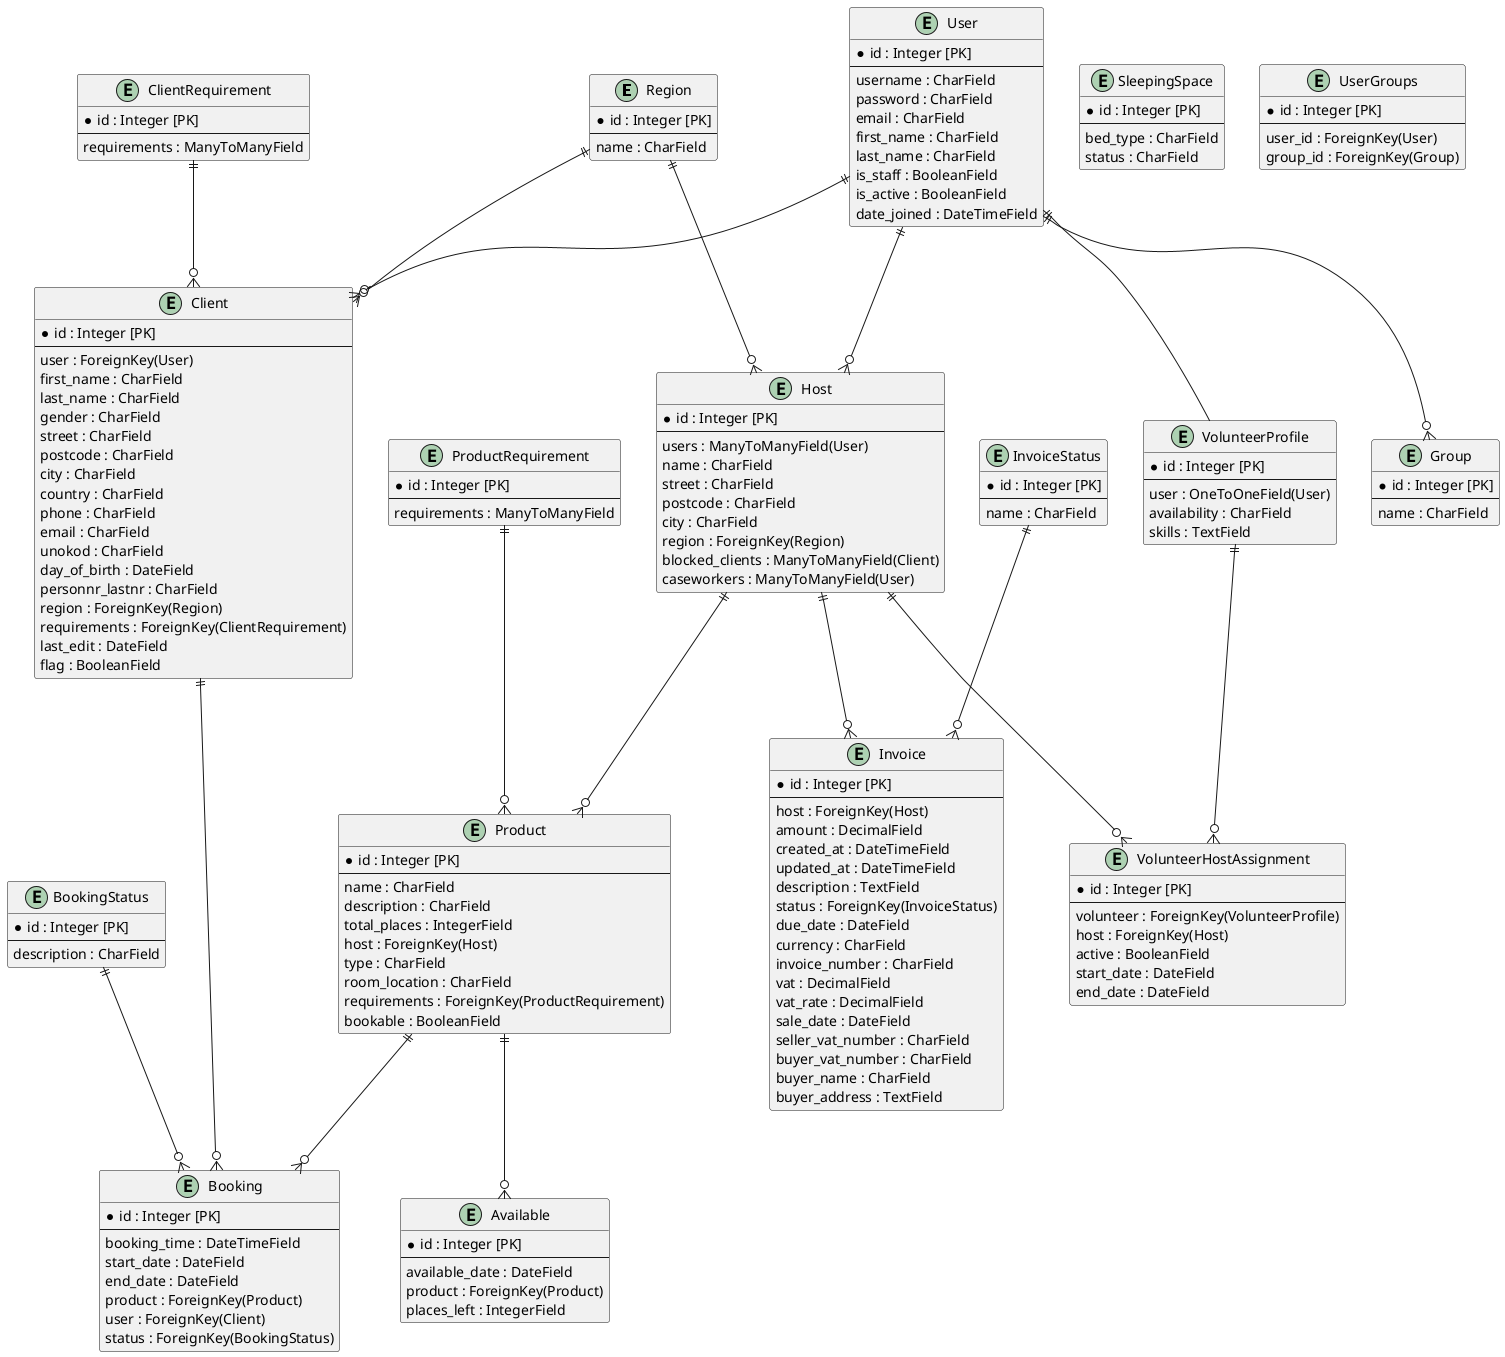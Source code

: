 @startuml
entity Region {
    * id : Integer [PK]
    --
    name : CharField
}

entity ClientRequirement {
    * id : Integer [PK]
    --
    requirements : ManyToManyField
}

entity ProductRequirement {
    * id : Integer [PK]
    --
    requirements : ManyToManyField
}

entity Client {
    * id : Integer [PK]
    --
    user : ForeignKey(User)
    first_name : CharField
    last_name : CharField
    gender : CharField
    street : CharField
    postcode : CharField
    city : CharField
    country : CharField
    phone : CharField
    email : CharField
    unokod : CharField
    day_of_birth : DateField
    personnr_lastnr : CharField
    region : ForeignKey(Region)
    requirements : ForeignKey(ClientRequirement)
    last_edit : DateField
    flag : BooleanField
}

entity Host {
    * id : Integer [PK]
    --
    users : ManyToManyField(User)
    name : CharField
    street : CharField
    postcode : CharField
    city : CharField
    region : ForeignKey(Region)
    blocked_clients : ManyToManyField(Client)
    caseworkers : ManyToManyField(User)
}

entity Product {
    * id : Integer [PK]
    --
    name : CharField
    description : CharField
    total_places : IntegerField
    host : ForeignKey(Host)
    type : CharField
    room_location : CharField
    requirements : ForeignKey(ProductRequirement)
    bookable : BooleanField
}

entity BookingStatus {
    * id : Integer [PK]
    --
    description : CharField
}

entity Booking {
    * id : Integer [PK]
    --
    booking_time : DateTimeField
    start_date : DateField
    end_date : DateField
    product : ForeignKey(Product)
    user : ForeignKey(Client)
    status : ForeignKey(BookingStatus)
}

entity Available {
    * id : Integer [PK]
    --
    available_date : DateField
    product : ForeignKey(Product)
    places_left : IntegerField
}

entity InvoiceStatus {
    * id : Integer [PK]
    --
    name : CharField
}

entity Invoice {
    * id : Integer [PK]
    --
    host : ForeignKey(Host)
    amount : DecimalField
    created_at : DateTimeField
    updated_at : DateTimeField
    description : TextField
    status : ForeignKey(InvoiceStatus)
    due_date : DateField
    currency : CharField
    invoice_number : CharField
    vat : DecimalField
    vat_rate : DecimalField
    sale_date : DateField
    seller_vat_number : CharField
    buyer_vat_number : CharField
    buyer_name : CharField
    buyer_address : TextField
}

entity SleepingSpace {
    * id : Integer [PK]
    --
    bed_type : CharField
    status : CharField
}

entity VolunteerProfile {
    * id : Integer [PK]
    --
    user : OneToOneField(User)
    availability : CharField
    skills : TextField
}

entity VolunteerHostAssignment {
    * id : Integer [PK]
    --
    volunteer : ForeignKey(VolunteerProfile)
    host : ForeignKey(Host)
    active : BooleanField
    start_date : DateField
    end_date : DateField
}

entity User {
    * id : Integer [PK]
    --
    username : CharField
    password : CharField
    email : CharField
    first_name : CharField
    last_name : CharField
    is_staff : BooleanField
    is_active : BooleanField
    date_joined : DateTimeField
}

entity Group {
    * id : Integer [PK]
    --
    name : CharField
}

entity UserGroups {
    * id : Integer [PK]
    --
    user_id : ForeignKey(User)
    group_id : ForeignKey(Group)
}

' Relationships
Region ||--o{ Client
Region ||--o{ Host
ClientRequirement ||--o{ Client
ProductRequirement ||--o{ Product
Host ||--o{ Product
Client ||--o{ Booking
Product ||--o{ Booking
BookingStatus ||--o{ Booking
Product ||--o{ Available
Host ||--o{ Invoice
InvoiceStatus ||--o{ Invoice
VolunteerProfile ||--o{ VolunteerHostAssignment
Host ||--o{ VolunteerHostAssignment
User ||--o{ Group
User ||--o{ Client
User ||--o{ Host
User ||-- VolunteerProfile
@enduml